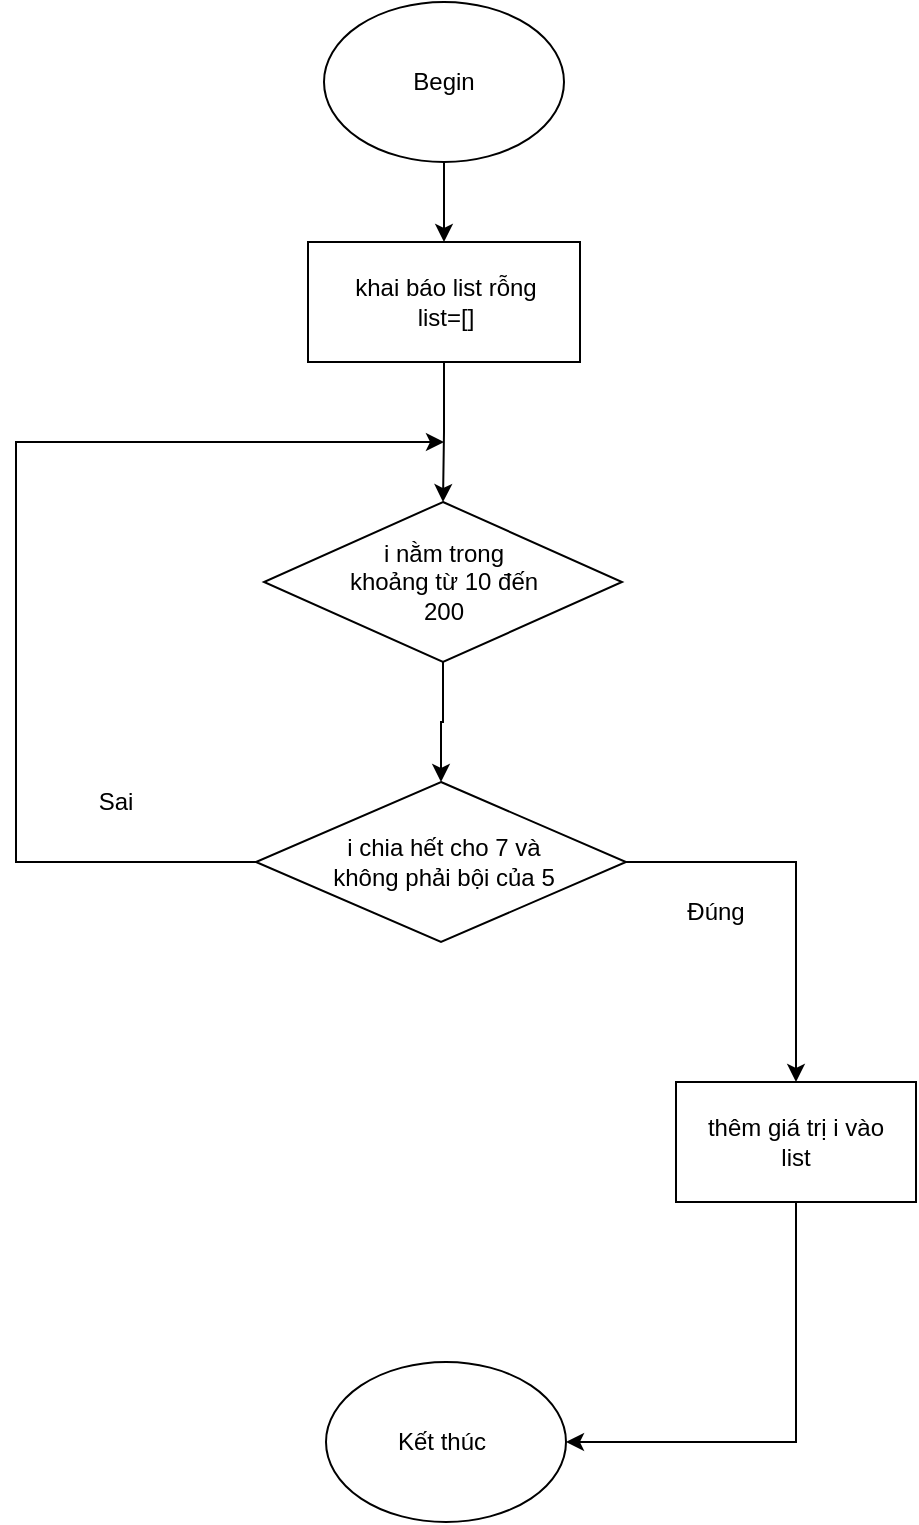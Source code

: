 <mxfile version="15.4.1" type="github"><diagram id="89dzCp0h3SgB3UJ8GEsE" name="Page-1"><mxGraphModel dx="973" dy="924" grid="1" gridSize="10" guides="1" tooltips="1" connect="1" arrows="1" fold="1" page="1" pageScale="1" pageWidth="827" pageHeight="1169" math="0" shadow="0"><root><mxCell id="0"/><mxCell id="1" parent="0"/><mxCell id="WQyBuvvX0DYSZNr9YGyU-9" style="edgeStyle=orthogonalEdgeStyle;rounded=0;orthogonalLoop=1;jettySize=auto;html=1;exitX=0.5;exitY=1;exitDx=0;exitDy=0;entryX=0.5;entryY=0;entryDx=0;entryDy=0;" edge="1" parent="1" source="WQyBuvvX0DYSZNr9YGyU-2" target="WQyBuvvX0DYSZNr9YGyU-5"><mxGeometry relative="1" as="geometry"/></mxCell><mxCell id="WQyBuvvX0DYSZNr9YGyU-2" value="" style="ellipse;whiteSpace=wrap;html=1;" vertex="1" parent="1"><mxGeometry x="354" y="20" width="120" height="80" as="geometry"/></mxCell><mxCell id="WQyBuvvX0DYSZNr9YGyU-22" style="edgeStyle=orthogonalEdgeStyle;rounded=0;orthogonalLoop=1;jettySize=auto;html=1;exitX=0.5;exitY=1;exitDx=0;exitDy=0;entryX=0.5;entryY=0;entryDx=0;entryDy=0;" edge="1" parent="1" source="WQyBuvvX0DYSZNr9YGyU-5" target="WQyBuvvX0DYSZNr9YGyU-10"><mxGeometry relative="1" as="geometry"/></mxCell><mxCell id="WQyBuvvX0DYSZNr9YGyU-5" value="" style="rounded=0;whiteSpace=wrap;html=1;" vertex="1" parent="1"><mxGeometry x="346" y="140" width="136" height="60" as="geometry"/></mxCell><mxCell id="WQyBuvvX0DYSZNr9YGyU-6" value="Begin" style="text;html=1;strokeColor=none;fillColor=none;align=center;verticalAlign=middle;whiteSpace=wrap;rounded=0;" vertex="1" parent="1"><mxGeometry x="384" y="45" width="60" height="30" as="geometry"/></mxCell><mxCell id="WQyBuvvX0DYSZNr9YGyU-7" value="khai báo list rỗng list=[]" style="text;html=1;strokeColor=none;fillColor=none;align=center;verticalAlign=middle;whiteSpace=wrap;rounded=0;" vertex="1" parent="1"><mxGeometry x="360" y="155" width="110" height="30" as="geometry"/></mxCell><mxCell id="WQyBuvvX0DYSZNr9YGyU-27" style="edgeStyle=orthogonalEdgeStyle;rounded=0;orthogonalLoop=1;jettySize=auto;html=1;exitX=0.5;exitY=1;exitDx=0;exitDy=0;entryX=0.5;entryY=0;entryDx=0;entryDy=0;" edge="1" parent="1" source="WQyBuvvX0DYSZNr9YGyU-10" target="WQyBuvvX0DYSZNr9YGyU-15"><mxGeometry relative="1" as="geometry"/></mxCell><mxCell id="WQyBuvvX0DYSZNr9YGyU-10" value="" style="rhombus;whiteSpace=wrap;html=1;" vertex="1" parent="1"><mxGeometry x="324" y="270" width="179" height="80" as="geometry"/></mxCell><mxCell id="WQyBuvvX0DYSZNr9YGyU-11" value="i nằm trong khoảng từ 10 đến 200" style="text;html=1;strokeColor=none;fillColor=none;align=center;verticalAlign=middle;whiteSpace=wrap;rounded=0;" vertex="1" parent="1"><mxGeometry x="364" y="295" width="100" height="30" as="geometry"/></mxCell><mxCell id="WQyBuvvX0DYSZNr9YGyU-29" style="edgeStyle=orthogonalEdgeStyle;rounded=0;orthogonalLoop=1;jettySize=auto;html=1;exitX=1;exitY=0.5;exitDx=0;exitDy=0;" edge="1" parent="1" source="WQyBuvvX0DYSZNr9YGyU-15" target="WQyBuvvX0DYSZNr9YGyU-28"><mxGeometry relative="1" as="geometry"/></mxCell><mxCell id="WQyBuvvX0DYSZNr9YGyU-15" value="" style="rhombus;whiteSpace=wrap;html=1;" vertex="1" parent="1"><mxGeometry x="320" y="410" width="185" height="80" as="geometry"/></mxCell><mxCell id="WQyBuvvX0DYSZNr9YGyU-24" value="i chia hết cho 7 và không phải bội của 5" style="text;html=1;strokeColor=none;fillColor=none;align=center;verticalAlign=middle;whiteSpace=wrap;rounded=0;" vertex="1" parent="1"><mxGeometry x="354" y="435" width="120" height="30" as="geometry"/></mxCell><mxCell id="WQyBuvvX0DYSZNr9YGyU-39" style="edgeStyle=orthogonalEdgeStyle;rounded=0;orthogonalLoop=1;jettySize=auto;html=1;exitX=0.5;exitY=1;exitDx=0;exitDy=0;entryX=1;entryY=0.5;entryDx=0;entryDy=0;" edge="1" parent="1" source="WQyBuvvX0DYSZNr9YGyU-28" target="WQyBuvvX0DYSZNr9YGyU-37"><mxGeometry relative="1" as="geometry"/></mxCell><mxCell id="WQyBuvvX0DYSZNr9YGyU-28" value="" style="rounded=0;whiteSpace=wrap;html=1;" vertex="1" parent="1"><mxGeometry x="530" y="560" width="120" height="60" as="geometry"/></mxCell><mxCell id="WQyBuvvX0DYSZNr9YGyU-30" value="thêm giá trị i vào list" style="text;html=1;strokeColor=none;fillColor=none;align=center;verticalAlign=middle;whiteSpace=wrap;rounded=0;" vertex="1" parent="1"><mxGeometry x="540" y="575" width="100" height="30" as="geometry"/></mxCell><mxCell id="WQyBuvvX0DYSZNr9YGyU-31" value="Đúng" style="text;html=1;strokeColor=none;fillColor=none;align=center;verticalAlign=middle;whiteSpace=wrap;rounded=0;" vertex="1" parent="1"><mxGeometry x="520" y="460" width="60" height="30" as="geometry"/></mxCell><mxCell id="WQyBuvvX0DYSZNr9YGyU-37" value="" style="ellipse;whiteSpace=wrap;html=1;" vertex="1" parent="1"><mxGeometry x="355" y="700" width="120" height="80" as="geometry"/></mxCell><mxCell id="WQyBuvvX0DYSZNr9YGyU-38" value="Kết thúc" style="text;html=1;strokeColor=none;fillColor=none;align=center;verticalAlign=middle;whiteSpace=wrap;rounded=0;" vertex="1" parent="1"><mxGeometry x="382.5" y="725" width="60" height="30" as="geometry"/></mxCell><mxCell id="WQyBuvvX0DYSZNr9YGyU-41" value="" style="endArrow=classic;html=1;rounded=0;edgeStyle=orthogonalEdgeStyle;elbow=vertical;exitX=0;exitY=0.5;exitDx=0;exitDy=0;" edge="1" parent="1" source="WQyBuvvX0DYSZNr9YGyU-15"><mxGeometry width="50" height="50" relative="1" as="geometry"><mxPoint x="294" y="450" as="sourcePoint"/><mxPoint x="414" y="240" as="targetPoint"/><Array as="points"><mxPoint x="200" y="450"/><mxPoint x="200" y="240"/></Array></mxGeometry></mxCell><mxCell id="WQyBuvvX0DYSZNr9YGyU-42" value="Sai" style="text;html=1;strokeColor=none;fillColor=none;align=center;verticalAlign=middle;whiteSpace=wrap;rounded=0;" vertex="1" parent="1"><mxGeometry x="220" y="405" width="60" height="30" as="geometry"/></mxCell></root></mxGraphModel></diagram></mxfile>